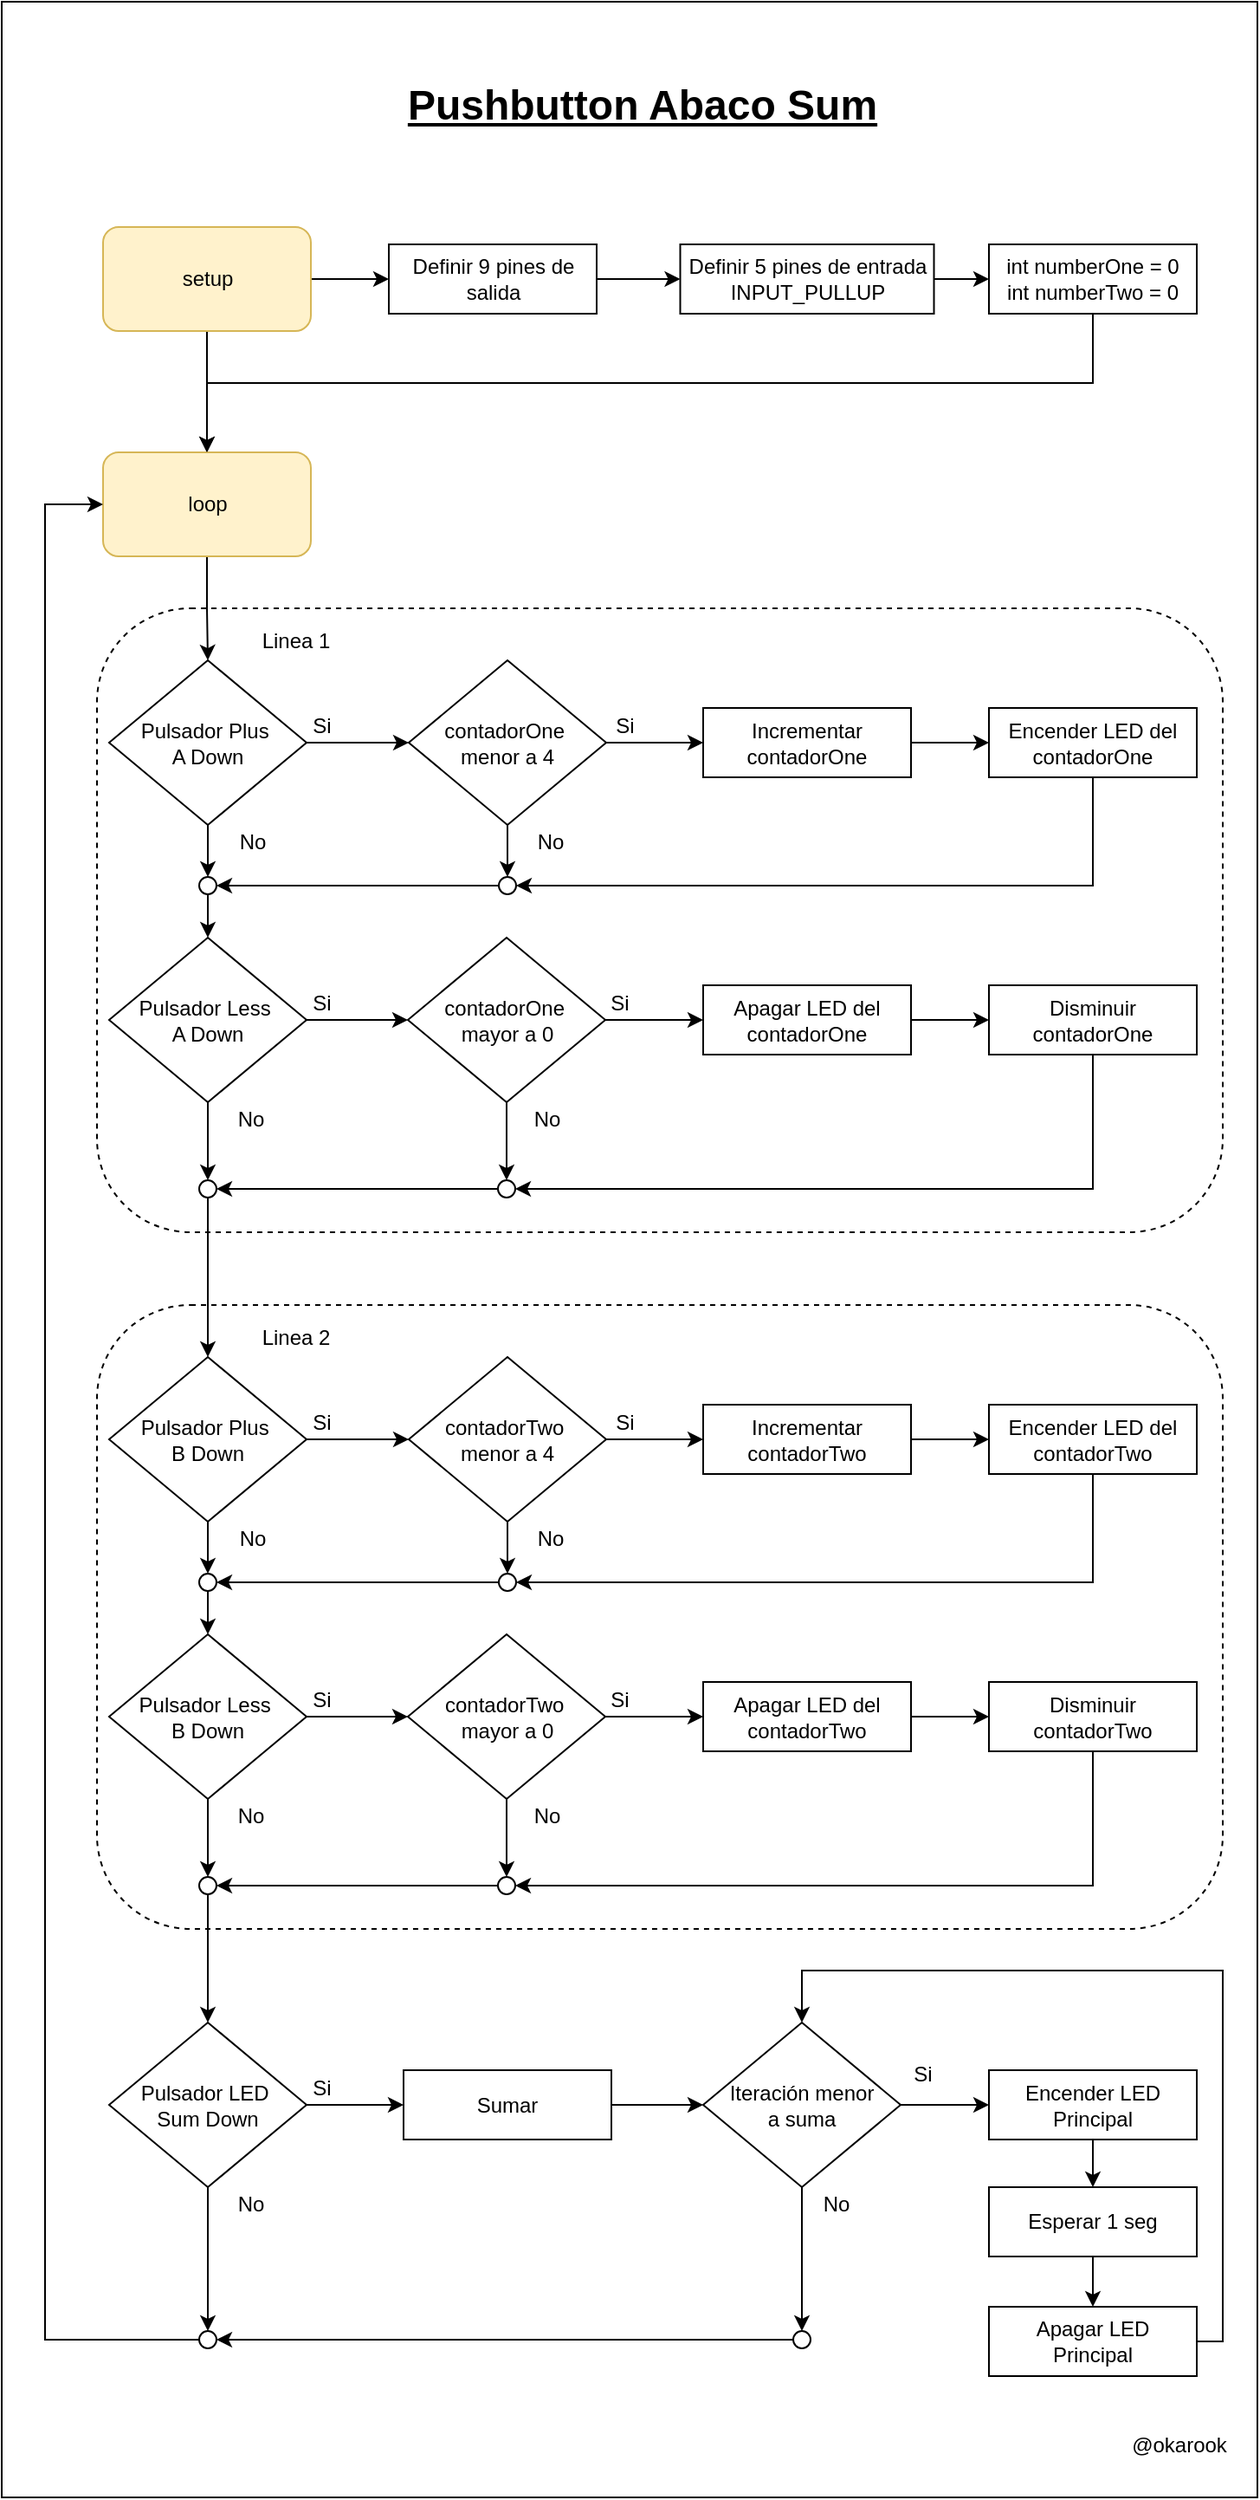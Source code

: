 <mxfile version="13.1.3">
    <diagram id="Qwb1rF_dMpi1wpGuuUVu" name="diagram">
        <mxGraphModel dx="1112" dy="860" grid="1" gridSize="10" guides="1" tooltips="1" connect="1" arrows="1" fold="1" page="1" pageScale="1" pageWidth="850" pageHeight="1100" math="0" shadow="0">
            <root>
                <mxCell id="0"/>
                <mxCell id="1" parent="0"/>
                <mxCell id="3" value="" style="rounded=0;whiteSpace=wrap;html=1;" parent="1" vertex="1">
                    <mxGeometry x="55" y="40" width="725" height="1440" as="geometry"/>
                </mxCell>
                <mxCell id="183" value="" style="rounded=1;whiteSpace=wrap;html=1;dashed=1;" vertex="1" parent="1">
                    <mxGeometry x="110" y="390" width="650" height="360" as="geometry"/>
                </mxCell>
                <mxCell id="G4ZIIX9ekKNboTHv59yJ-3" style="edgeStyle=orthogonalEdgeStyle;rounded=0;orthogonalLoop=1;jettySize=auto;html=1;" parent="1" source="G4ZIIX9ekKNboTHv59yJ-1" target="G4ZIIX9ekKNboTHv59yJ-4" edge="1">
                    <mxGeometry relative="1" as="geometry">
                        <mxPoint x="173.5" y="270" as="targetPoint"/>
                    </mxGeometry>
                </mxCell>
                <mxCell id="G4ZIIX9ekKNboTHv59yJ-8" style="edgeStyle=orthogonalEdgeStyle;rounded=0;orthogonalLoop=1;jettySize=auto;html=1;entryX=0.5;entryY=0;entryDx=0;entryDy=0;" parent="1" source="G4ZIIX9ekKNboTHv59yJ-1" target="G4ZIIX9ekKNboTHv59yJ-2" edge="1">
                    <mxGeometry relative="1" as="geometry"/>
                </mxCell>
                <mxCell id="G4ZIIX9ekKNboTHv59yJ-1" value="&lt;font color=&quot;#030303&quot;&gt;setup&lt;/font&gt;" style="rounded=1;whiteSpace=wrap;html=1;fillColor=#fff2cc;strokeColor=#d6b656;" parent="1" vertex="1">
                    <mxGeometry x="113.5" y="170" width="120" height="60" as="geometry"/>
                </mxCell>
                <mxCell id="G4ZIIX9ekKNboTHv59yJ-9" style="edgeStyle=orthogonalEdgeStyle;rounded=0;orthogonalLoop=1;jettySize=auto;html=1;entryX=0.5;entryY=0;entryDx=0;entryDy=0;" parent="1" source="G4ZIIX9ekKNboTHv59yJ-2" target="49" edge="1">
                    <mxGeometry relative="1" as="geometry">
                        <mxPoint x="173.5" y="430" as="targetPoint"/>
                    </mxGeometry>
                </mxCell>
                <mxCell id="G4ZIIX9ekKNboTHv59yJ-2" value="&lt;span style=&quot;background-color: rgb(255 , 242 , 204)&quot;&gt;&lt;font color=&quot;#030303&quot;&gt;loop&lt;/font&gt;&lt;/span&gt;" style="rounded=1;whiteSpace=wrap;html=1;fillColor=#fff2cc;strokeColor=#d6b656;" parent="1" vertex="1">
                    <mxGeometry x="113.5" y="300" width="120" height="60" as="geometry"/>
                </mxCell>
                <mxCell id="G4ZIIX9ekKNboTHv59yJ-5" style="edgeStyle=orthogonalEdgeStyle;rounded=0;orthogonalLoop=1;jettySize=auto;html=1;entryX=0.5;entryY=0;entryDx=0;entryDy=0;exitX=0.5;exitY=1;exitDx=0;exitDy=0;" parent="1" source="110" target="G4ZIIX9ekKNboTHv59yJ-2" edge="1">
                    <mxGeometry relative="1" as="geometry">
                        <mxPoint x="503.5" y="220" as="sourcePoint"/>
                        <Array as="points">
                            <mxPoint x="685" y="260"/>
                            <mxPoint x="174" y="260"/>
                        </Array>
                    </mxGeometry>
                </mxCell>
                <mxCell id="8" value="" style="edgeStyle=orthogonalEdgeStyle;rounded=0;orthogonalLoop=1;jettySize=auto;html=1;" parent="1" source="G4ZIIX9ekKNboTHv59yJ-4" target="7" edge="1">
                    <mxGeometry relative="1" as="geometry"/>
                </mxCell>
                <mxCell id="G4ZIIX9ekKNboTHv59yJ-4" value="Definir 9 pines de salida" style="rounded=0;whiteSpace=wrap;html=1;" parent="1" vertex="1">
                    <mxGeometry x="278.5" y="180" width="120" height="40" as="geometry"/>
                </mxCell>
                <mxCell id="111" style="edgeStyle=orthogonalEdgeStyle;rounded=0;orthogonalLoop=1;jettySize=auto;html=1;entryX=0;entryY=0.5;entryDx=0;entryDy=0;" parent="1" source="7" target="110" edge="1">
                    <mxGeometry relative="1" as="geometry"/>
                </mxCell>
                <mxCell id="7" value="Definir 5 pines de entrada INPUT_PULLUP" style="rounded=0;whiteSpace=wrap;html=1;" parent="1" vertex="1">
                    <mxGeometry x="446.75" y="180" width="146.5" height="40" as="geometry"/>
                </mxCell>
                <mxCell id="G4ZIIX9ekKNboTHv59yJ-12" value="" style="edgeStyle=orthogonalEdgeStyle;rounded=0;orthogonalLoop=1;jettySize=auto;html=1;" parent="1" edge="1">
                    <mxGeometry relative="1" as="geometry">
                        <mxPoint x="298.5" y="440" as="sourcePoint"/>
                    </mxGeometry>
                </mxCell>
                <mxCell id="20" value="Encender LED del contadorOne" style="whiteSpace=wrap;html=1;rounded=0;" parent="1" vertex="1">
                    <mxGeometry x="625" y="447.5" width="120" height="40" as="geometry"/>
                </mxCell>
                <mxCell id="2" value="&lt;span style=&quot;font-size: 24px&quot;&gt;&lt;b&gt;&lt;u&gt;Pushbutton Abaco Sum&lt;/u&gt;&lt;/b&gt;&lt;/span&gt;" style="text;html=1;strokeColor=none;fillColor=none;align=center;verticalAlign=middle;whiteSpace=wrap;rounded=0;" parent="1" vertex="1">
                    <mxGeometry x="271" y="90" width="307.5" height="20" as="geometry"/>
                </mxCell>
                <mxCell id="6" value="@okarook" style="text;html=1;strokeColor=none;fillColor=none;align=center;verticalAlign=middle;whiteSpace=wrap;rounded=0;" parent="1" vertex="1">
                    <mxGeometry x="710" y="1440" width="50" height="20" as="geometry"/>
                </mxCell>
                <mxCell id="118" style="edgeStyle=orthogonalEdgeStyle;rounded=0;orthogonalLoop=1;jettySize=auto;html=1;" parent="1" source="49" target="114" edge="1">
                    <mxGeometry relative="1" as="geometry"/>
                </mxCell>
                <mxCell id="139" style="edgeStyle=orthogonalEdgeStyle;rounded=0;orthogonalLoop=1;jettySize=auto;html=1;entryX=0.5;entryY=0;entryDx=0;entryDy=0;" parent="1" source="49" target="137" edge="1">
                    <mxGeometry relative="1" as="geometry"/>
                </mxCell>
                <mxCell id="49" value="Pulsador Plus&amp;nbsp; &lt;br&gt;A Down" style="rhombus;whiteSpace=wrap;html=1;" parent="1" vertex="1">
                    <mxGeometry x="117" y="420" width="114" height="95" as="geometry"/>
                </mxCell>
                <mxCell id="51" value="Si" style="text;html=1;strokeColor=none;fillColor=none;align=center;verticalAlign=middle;whiteSpace=wrap;rounded=0;" parent="1" vertex="1">
                    <mxGeometry x="220" y="447.5" width="40" height="20" as="geometry"/>
                </mxCell>
                <mxCell id="52" value="No" style="text;html=1;strokeColor=none;fillColor=none;align=center;verticalAlign=middle;whiteSpace=wrap;rounded=0;" parent="1" vertex="1">
                    <mxGeometry x="180" y="515" width="40" height="20" as="geometry"/>
                </mxCell>
                <mxCell id="167" style="edgeStyle=orthogonalEdgeStyle;rounded=0;orthogonalLoop=1;jettySize=auto;html=1;entryX=0.5;entryY=0;entryDx=0;entryDy=0;" parent="1" source="74" target="164" edge="1">
                    <mxGeometry relative="1" as="geometry"/>
                </mxCell>
                <mxCell id="169" style="edgeStyle=orthogonalEdgeStyle;rounded=0;orthogonalLoop=1;jettySize=auto;html=1;entryX=0;entryY=0.5;entryDx=0;entryDy=0;" parent="1" source="74" target="154" edge="1">
                    <mxGeometry relative="1" as="geometry"/>
                </mxCell>
                <mxCell id="74" value="Pulsador LED&amp;nbsp;&lt;br&gt;Sum Down" style="rhombus;whiteSpace=wrap;html=1;" parent="1" vertex="1">
                    <mxGeometry x="117" y="1206" width="114" height="95" as="geometry"/>
                </mxCell>
                <mxCell id="75" value="Si" style="text;html=1;strokeColor=none;fillColor=none;align=center;verticalAlign=middle;whiteSpace=wrap;rounded=0;" parent="1" vertex="1">
                    <mxGeometry x="220" y="1233.5" width="40" height="20" as="geometry"/>
                </mxCell>
                <mxCell id="76" value="No" style="text;html=1;strokeColor=none;fillColor=none;align=center;verticalAlign=middle;whiteSpace=wrap;rounded=0;" parent="1" vertex="1">
                    <mxGeometry x="178.5" y="1301" width="40" height="20" as="geometry"/>
                </mxCell>
                <mxCell id="97" style="edgeStyle=orthogonalEdgeStyle;rounded=0;orthogonalLoop=1;jettySize=auto;html=1;entryX=0;entryY=0.5;entryDx=0;entryDy=0;" parent="1" edge="1">
                    <mxGeometry relative="1" as="geometry">
                        <mxPoint x="554" y="797.5" as="sourcePoint"/>
                    </mxGeometry>
                </mxCell>
                <mxCell id="103" style="edgeStyle=orthogonalEdgeStyle;rounded=0;orthogonalLoop=1;jettySize=auto;html=1;entryX=0;entryY=0.5;entryDx=0;entryDy=0;" parent="1" edge="1">
                    <mxGeometry relative="1" as="geometry">
                        <mxPoint x="390" y="797.5" as="sourcePoint"/>
                    </mxGeometry>
                </mxCell>
                <mxCell id="142" style="edgeStyle=orthogonalEdgeStyle;rounded=0;orthogonalLoop=1;jettySize=auto;html=1;entryX=1;entryY=0.5;entryDx=0;entryDy=0;exitX=0.5;exitY=1;exitDx=0;exitDy=0;" parent="1" source="20" target="134" edge="1">
                    <mxGeometry relative="1" as="geometry">
                        <mxPoint x="685" y="490" as="sourcePoint"/>
                        <mxPoint x="353" y="550" as="targetPoint"/>
                        <Array as="points">
                            <mxPoint x="685" y="550"/>
                        </Array>
                    </mxGeometry>
                </mxCell>
                <mxCell id="110" value="int numberOne = 0&lt;br&gt;int numberTwo = 0" style="rounded=0;whiteSpace=wrap;html=1;" parent="1" vertex="1">
                    <mxGeometry x="625" y="180" width="120" height="40" as="geometry"/>
                </mxCell>
                <mxCell id="120" style="edgeStyle=orthogonalEdgeStyle;rounded=0;orthogonalLoop=1;jettySize=auto;html=1;entryX=0;entryY=0.5;entryDx=0;entryDy=0;" parent="1" source="179" target="20" edge="1">
                    <mxGeometry relative="1" as="geometry"/>
                </mxCell>
                <mxCell id="141" style="edgeStyle=orthogonalEdgeStyle;rounded=0;orthogonalLoop=1;jettySize=auto;html=1;entryX=0.5;entryY=0;entryDx=0;entryDy=0;" parent="1" source="114" target="134" edge="1">
                    <mxGeometry relative="1" as="geometry"/>
                </mxCell>
                <mxCell id="114" value="contadorOne&amp;nbsp;&lt;br&gt;menor a 4" style="rhombus;whiteSpace=wrap;html=1;" parent="1" vertex="1">
                    <mxGeometry x="290" y="420" width="114" height="95" as="geometry"/>
                </mxCell>
                <mxCell id="115" value="Si" style="text;html=1;strokeColor=none;fillColor=none;align=center;verticalAlign=middle;whiteSpace=wrap;rounded=0;" parent="1" vertex="1">
                    <mxGeometry x="395" y="447.5" width="40" height="20" as="geometry"/>
                </mxCell>
                <mxCell id="116" value="No" style="text;html=1;strokeColor=none;fillColor=none;align=center;verticalAlign=middle;whiteSpace=wrap;rounded=0;" parent="1" vertex="1">
                    <mxGeometry x="351.5" y="515" width="40" height="20" as="geometry"/>
                </mxCell>
                <mxCell id="146" style="edgeStyle=orthogonalEdgeStyle;rounded=0;orthogonalLoop=1;jettySize=auto;html=1;entryX=0;entryY=0.5;entryDx=0;entryDy=0;" parent="1" source="123" target="127" edge="1">
                    <mxGeometry relative="1" as="geometry"/>
                </mxCell>
                <mxCell id="123" value="Apagar LED del contadorOne" style="whiteSpace=wrap;html=1;rounded=0;" parent="1" vertex="1">
                    <mxGeometry x="460" y="607.5" width="120" height="40" as="geometry"/>
                </mxCell>
                <mxCell id="144" style="edgeStyle=orthogonalEdgeStyle;rounded=0;orthogonalLoop=1;jettySize=auto;html=1;entryX=0;entryY=0.5;entryDx=0;entryDy=0;" parent="1" source="124" target="128" edge="1">
                    <mxGeometry relative="1" as="geometry"/>
                </mxCell>
                <mxCell id="151" style="edgeStyle=orthogonalEdgeStyle;rounded=0;orthogonalLoop=1;jettySize=auto;html=1;entryX=0.5;entryY=0;entryDx=0;entryDy=0;" parent="1" source="124" target="148" edge="1">
                    <mxGeometry relative="1" as="geometry"/>
                </mxCell>
                <mxCell id="124" value="Pulsador Less&amp;nbsp;&lt;br&gt;A Down" style="rhombus;whiteSpace=wrap;html=1;" parent="1" vertex="1">
                    <mxGeometry x="117" y="580" width="114" height="95" as="geometry"/>
                </mxCell>
                <mxCell id="125" value="Si" style="text;html=1;strokeColor=none;fillColor=none;align=center;verticalAlign=middle;whiteSpace=wrap;rounded=0;" parent="1" vertex="1">
                    <mxGeometry x="220" y="607.5" width="40" height="20" as="geometry"/>
                </mxCell>
                <mxCell id="126" value="No" style="text;html=1;strokeColor=none;fillColor=none;align=center;verticalAlign=middle;whiteSpace=wrap;rounded=0;" parent="1" vertex="1">
                    <mxGeometry x="178.5" y="675" width="40" height="20" as="geometry"/>
                </mxCell>
                <mxCell id="149" style="edgeStyle=orthogonalEdgeStyle;rounded=0;orthogonalLoop=1;jettySize=auto;html=1;entryX=1;entryY=0.5;entryDx=0;entryDy=0;" parent="1" source="127" target="147" edge="1">
                    <mxGeometry relative="1" as="geometry">
                        <Array as="points">
                            <mxPoint x="685" y="725"/>
                        </Array>
                    </mxGeometry>
                </mxCell>
                <mxCell id="127" value="Disminuir contadorOne" style="whiteSpace=wrap;html=1;rounded=0;" parent="1" vertex="1">
                    <mxGeometry x="625" y="607.5" width="120" height="40" as="geometry"/>
                </mxCell>
                <mxCell id="145" style="edgeStyle=orthogonalEdgeStyle;rounded=0;orthogonalLoop=1;jettySize=auto;html=1;entryX=0;entryY=0.5;entryDx=0;entryDy=0;" parent="1" source="128" target="123" edge="1">
                    <mxGeometry relative="1" as="geometry"/>
                </mxCell>
                <mxCell id="150" style="edgeStyle=orthogonalEdgeStyle;rounded=0;orthogonalLoop=1;jettySize=auto;html=1;entryX=0.5;entryY=0;entryDx=0;entryDy=0;" parent="1" source="128" target="147" edge="1">
                    <mxGeometry relative="1" as="geometry"/>
                </mxCell>
                <mxCell id="128" value="contadorOne&amp;nbsp;&lt;br&gt;mayor a 0" style="rhombus;whiteSpace=wrap;html=1;" parent="1" vertex="1">
                    <mxGeometry x="289.5" y="580" width="114" height="95" as="geometry"/>
                </mxCell>
                <mxCell id="129" value="Si" style="text;html=1;strokeColor=none;fillColor=none;align=center;verticalAlign=middle;whiteSpace=wrap;rounded=0;" parent="1" vertex="1">
                    <mxGeometry x="391.5" y="607.5" width="40" height="20" as="geometry"/>
                </mxCell>
                <mxCell id="130" value="No" style="text;html=1;strokeColor=none;fillColor=none;align=center;verticalAlign=middle;whiteSpace=wrap;rounded=0;" parent="1" vertex="1">
                    <mxGeometry x="350" y="675" width="40" height="20" as="geometry"/>
                </mxCell>
                <mxCell id="143" style="edgeStyle=orthogonalEdgeStyle;rounded=0;orthogonalLoop=1;jettySize=auto;html=1;entryX=1;entryY=0.5;entryDx=0;entryDy=0;" parent="1" source="134" target="137" edge="1">
                    <mxGeometry relative="1" as="geometry"/>
                </mxCell>
                <mxCell id="134" value="" style="ellipse;whiteSpace=wrap;html=1;aspect=fixed;" parent="1" vertex="1">
                    <mxGeometry x="342" y="545" width="10" height="10" as="geometry"/>
                </mxCell>
                <mxCell id="140" style="edgeStyle=orthogonalEdgeStyle;rounded=0;orthogonalLoop=1;jettySize=auto;html=1;entryX=0.5;entryY=0;entryDx=0;entryDy=0;" parent="1" source="137" target="124" edge="1">
                    <mxGeometry relative="1" as="geometry"/>
                </mxCell>
                <mxCell id="137" value="" style="ellipse;whiteSpace=wrap;html=1;aspect=fixed;" parent="1" vertex="1">
                    <mxGeometry x="169" y="545" width="10" height="10" as="geometry"/>
                </mxCell>
                <mxCell id="152" style="edgeStyle=orthogonalEdgeStyle;rounded=0;orthogonalLoop=1;jettySize=auto;html=1;entryX=1;entryY=0.5;entryDx=0;entryDy=0;" parent="1" source="147" target="148" edge="1">
                    <mxGeometry relative="1" as="geometry"/>
                </mxCell>
                <mxCell id="147" value="" style="ellipse;whiteSpace=wrap;html=1;aspect=fixed;" parent="1" vertex="1">
                    <mxGeometry x="341.5" y="720" width="10" height="10" as="geometry"/>
                </mxCell>
                <mxCell id="148" value="" style="ellipse;whiteSpace=wrap;html=1;aspect=fixed;" parent="1" vertex="1">
                    <mxGeometry x="169" y="720" width="10" height="10" as="geometry"/>
                </mxCell>
                <mxCell id="170" style="edgeStyle=orthogonalEdgeStyle;rounded=0;orthogonalLoop=1;jettySize=auto;html=1;entryX=0;entryY=0.5;entryDx=0;entryDy=0;" parent="1" source="154" target="156" edge="1">
                    <mxGeometry relative="1" as="geometry"/>
                </mxCell>
                <mxCell id="154" value="Sumar" style="whiteSpace=wrap;html=1;rounded=0;" parent="1" vertex="1">
                    <mxGeometry x="287" y="1233.5" width="120" height="40" as="geometry"/>
                </mxCell>
                <mxCell id="162" style="edgeStyle=orthogonalEdgeStyle;rounded=0;orthogonalLoop=1;jettySize=auto;html=1;entryX=0.5;entryY=0;entryDx=0;entryDy=0;exitX=1;exitY=0.5;exitDx=0;exitDy=0;" parent="1" source="302" target="156" edge="1">
                    <mxGeometry relative="1" as="geometry">
                        <mxPoint x="685" y="1336" as="targetPoint"/>
                        <Array as="points">
                            <mxPoint x="760" y="1390"/>
                            <mxPoint x="760" y="1176"/>
                            <mxPoint x="517" y="1176"/>
                        </Array>
                    </mxGeometry>
                </mxCell>
                <mxCell id="301" style="edgeStyle=orthogonalEdgeStyle;rounded=0;orthogonalLoop=1;jettySize=auto;html=1;entryX=0.5;entryY=0;entryDx=0;entryDy=0;" edge="1" parent="1" source="155" target="300">
                    <mxGeometry relative="1" as="geometry"/>
                </mxCell>
                <mxCell id="155" value="Encender LED Principal" style="whiteSpace=wrap;html=1;rounded=0;" parent="1" vertex="1">
                    <mxGeometry x="625" y="1233.5" width="120" height="40" as="geometry"/>
                </mxCell>
                <mxCell id="171" style="edgeStyle=orthogonalEdgeStyle;rounded=0;orthogonalLoop=1;jettySize=auto;html=1;entryX=0;entryY=0.5;entryDx=0;entryDy=0;" parent="1" source="156" target="155" edge="1">
                    <mxGeometry relative="1" as="geometry"/>
                </mxCell>
                <mxCell id="176" style="edgeStyle=orthogonalEdgeStyle;rounded=0;orthogonalLoop=1;jettySize=auto;html=1;entryX=0.5;entryY=0;entryDx=0;entryDy=0;" parent="1" source="156" target="163" edge="1">
                    <mxGeometry relative="1" as="geometry"/>
                </mxCell>
                <mxCell id="156" value="Iteración menor &lt;br&gt;a suma" style="rhombus;whiteSpace=wrap;html=1;" parent="1" vertex="1">
                    <mxGeometry x="460" y="1206" width="114" height="95" as="geometry"/>
                </mxCell>
                <mxCell id="157" value="No" style="text;html=1;strokeColor=none;fillColor=none;align=center;verticalAlign=middle;whiteSpace=wrap;rounded=0;" parent="1" vertex="1">
                    <mxGeometry x="517" y="1301" width="40" height="20" as="geometry"/>
                </mxCell>
                <mxCell id="158" value="Si" style="text;html=1;strokeColor=none;fillColor=none;align=center;verticalAlign=middle;whiteSpace=wrap;rounded=0;" parent="1" vertex="1">
                    <mxGeometry x="567" y="1226" width="40" height="20" as="geometry"/>
                </mxCell>
                <mxCell id="177" style="edgeStyle=orthogonalEdgeStyle;rounded=0;orthogonalLoop=1;jettySize=auto;html=1;entryX=1;entryY=0.5;entryDx=0;entryDy=0;" parent="1" source="163" target="164" edge="1">
                    <mxGeometry relative="1" as="geometry"/>
                </mxCell>
                <mxCell id="163" value="" style="ellipse;whiteSpace=wrap;html=1;aspect=fixed;" parent="1" vertex="1">
                    <mxGeometry x="512" y="1384" width="10" height="10" as="geometry"/>
                </mxCell>
                <mxCell id="304" style="edgeStyle=orthogonalEdgeStyle;rounded=0;orthogonalLoop=1;jettySize=auto;html=1;entryX=0;entryY=0.5;entryDx=0;entryDy=0;" edge="1" parent="1" source="164" target="G4ZIIX9ekKNboTHv59yJ-2">
                    <mxGeometry relative="1" as="geometry">
                        <Array as="points">
                            <mxPoint x="80" y="1389"/>
                            <mxPoint x="80" y="330"/>
                        </Array>
                    </mxGeometry>
                </mxCell>
                <mxCell id="164" value="" style="ellipse;whiteSpace=wrap;html=1;aspect=fixed;" parent="1" vertex="1">
                    <mxGeometry x="169" y="1384" width="10" height="10" as="geometry"/>
                </mxCell>
                <mxCell id="179" value="Incrementar contadorOne" style="whiteSpace=wrap;html=1;rounded=0;" parent="1" vertex="1">
                    <mxGeometry x="460" y="447.5" width="120" height="40" as="geometry"/>
                </mxCell>
                <mxCell id="182" style="edgeStyle=orthogonalEdgeStyle;rounded=0;orthogonalLoop=1;jettySize=auto;html=1;entryX=0;entryY=0.5;entryDx=0;entryDy=0;" parent="1" source="114" target="179" edge="1">
                    <mxGeometry relative="1" as="geometry">
                        <mxPoint x="404" y="467.5" as="sourcePoint"/>
                        <mxPoint x="625" y="467.5" as="targetPoint"/>
                    </mxGeometry>
                </mxCell>
                <mxCell id="184" value="Linea 1" style="text;html=1;strokeColor=none;fillColor=none;align=center;verticalAlign=middle;whiteSpace=wrap;rounded=0;dashed=1;" vertex="1" parent="1">
                    <mxGeometry x="200" y="399" width="50" height="20" as="geometry"/>
                </mxCell>
                <mxCell id="260" value="" style="rounded=1;whiteSpace=wrap;html=1;dashed=1;" vertex="1" parent="1">
                    <mxGeometry x="110" y="792" width="650" height="360" as="geometry"/>
                </mxCell>
                <mxCell id="261" value="Encender LED del contadorTwo" style="whiteSpace=wrap;html=1;rounded=0;" vertex="1" parent="1">
                    <mxGeometry x="625" y="849.5" width="120" height="40" as="geometry"/>
                </mxCell>
                <mxCell id="262" style="edgeStyle=orthogonalEdgeStyle;rounded=0;orthogonalLoop=1;jettySize=auto;html=1;" edge="1" parent="1" source="264" target="270">
                    <mxGeometry relative="1" as="geometry"/>
                </mxCell>
                <mxCell id="263" style="edgeStyle=orthogonalEdgeStyle;rounded=0;orthogonalLoop=1;jettySize=auto;html=1;entryX=0.5;entryY=0;entryDx=0;entryDy=0;" edge="1" parent="1" source="264" target="290">
                    <mxGeometry relative="1" as="geometry"/>
                </mxCell>
                <mxCell id="264" value="Pulsador Plus&amp;nbsp; &lt;br&gt;B Down" style="rhombus;whiteSpace=wrap;html=1;" vertex="1" parent="1">
                    <mxGeometry x="117" y="822" width="114" height="95" as="geometry"/>
                </mxCell>
                <mxCell id="265" value="Si" style="text;html=1;strokeColor=none;fillColor=none;align=center;verticalAlign=middle;whiteSpace=wrap;rounded=0;" vertex="1" parent="1">
                    <mxGeometry x="220" y="849.5" width="40" height="20" as="geometry"/>
                </mxCell>
                <mxCell id="266" value="No" style="text;html=1;strokeColor=none;fillColor=none;align=center;verticalAlign=middle;whiteSpace=wrap;rounded=0;" vertex="1" parent="1">
                    <mxGeometry x="180" y="917" width="40" height="20" as="geometry"/>
                </mxCell>
                <mxCell id="267" style="edgeStyle=orthogonalEdgeStyle;rounded=0;orthogonalLoop=1;jettySize=auto;html=1;entryX=1;entryY=0.5;entryDx=0;entryDy=0;exitX=0.5;exitY=1;exitDx=0;exitDy=0;" edge="1" parent="1" source="261" target="288">
                    <mxGeometry relative="1" as="geometry">
                        <mxPoint x="685" y="892" as="sourcePoint"/>
                        <mxPoint x="353" y="952" as="targetPoint"/>
                        <Array as="points">
                            <mxPoint x="685" y="952"/>
                        </Array>
                    </mxGeometry>
                </mxCell>
                <mxCell id="268" style="edgeStyle=orthogonalEdgeStyle;rounded=0;orthogonalLoop=1;jettySize=auto;html=1;entryX=0;entryY=0.5;entryDx=0;entryDy=0;" edge="1" parent="1" source="294" target="261">
                    <mxGeometry relative="1" as="geometry"/>
                </mxCell>
                <mxCell id="269" style="edgeStyle=orthogonalEdgeStyle;rounded=0;orthogonalLoop=1;jettySize=auto;html=1;entryX=0.5;entryY=0;entryDx=0;entryDy=0;" edge="1" parent="1" source="270" target="288">
                    <mxGeometry relative="1" as="geometry"/>
                </mxCell>
                <mxCell id="270" value="contadorTwo&amp;nbsp;&lt;br&gt;menor a 4" style="rhombus;whiteSpace=wrap;html=1;" vertex="1" parent="1">
                    <mxGeometry x="290" y="822" width="114" height="95" as="geometry"/>
                </mxCell>
                <mxCell id="271" value="Si" style="text;html=1;strokeColor=none;fillColor=none;align=center;verticalAlign=middle;whiteSpace=wrap;rounded=0;" vertex="1" parent="1">
                    <mxGeometry x="395" y="849.5" width="40" height="20" as="geometry"/>
                </mxCell>
                <mxCell id="272" value="No" style="text;html=1;strokeColor=none;fillColor=none;align=center;verticalAlign=middle;whiteSpace=wrap;rounded=0;" vertex="1" parent="1">
                    <mxGeometry x="351.5" y="917" width="40" height="20" as="geometry"/>
                </mxCell>
                <mxCell id="273" style="edgeStyle=orthogonalEdgeStyle;rounded=0;orthogonalLoop=1;jettySize=auto;html=1;entryX=0;entryY=0.5;entryDx=0;entryDy=0;" edge="1" parent="1" source="274" target="281">
                    <mxGeometry relative="1" as="geometry"/>
                </mxCell>
                <mxCell id="274" value="Apagar LED del contadorTwo" style="whiteSpace=wrap;html=1;rounded=0;" vertex="1" parent="1">
                    <mxGeometry x="460" y="1009.5" width="120" height="40" as="geometry"/>
                </mxCell>
                <mxCell id="275" style="edgeStyle=orthogonalEdgeStyle;rounded=0;orthogonalLoop=1;jettySize=auto;html=1;entryX=0;entryY=0.5;entryDx=0;entryDy=0;" edge="1" parent="1" source="277" target="284">
                    <mxGeometry relative="1" as="geometry"/>
                </mxCell>
                <mxCell id="276" style="edgeStyle=orthogonalEdgeStyle;rounded=0;orthogonalLoop=1;jettySize=auto;html=1;entryX=0.5;entryY=0;entryDx=0;entryDy=0;" edge="1" parent="1" source="277" target="293">
                    <mxGeometry relative="1" as="geometry"/>
                </mxCell>
                <mxCell id="277" value="Pulsador Less&amp;nbsp;&lt;br&gt;B Down" style="rhombus;whiteSpace=wrap;html=1;" vertex="1" parent="1">
                    <mxGeometry x="117" y="982" width="114" height="95" as="geometry"/>
                </mxCell>
                <mxCell id="278" value="Si" style="text;html=1;strokeColor=none;fillColor=none;align=center;verticalAlign=middle;whiteSpace=wrap;rounded=0;" vertex="1" parent="1">
                    <mxGeometry x="220" y="1009.5" width="40" height="20" as="geometry"/>
                </mxCell>
                <mxCell id="279" value="No" style="text;html=1;strokeColor=none;fillColor=none;align=center;verticalAlign=middle;whiteSpace=wrap;rounded=0;" vertex="1" parent="1">
                    <mxGeometry x="178.5" y="1077" width="40" height="20" as="geometry"/>
                </mxCell>
                <mxCell id="280" style="edgeStyle=orthogonalEdgeStyle;rounded=0;orthogonalLoop=1;jettySize=auto;html=1;entryX=1;entryY=0.5;entryDx=0;entryDy=0;" edge="1" parent="1" source="281" target="292">
                    <mxGeometry relative="1" as="geometry">
                        <Array as="points">
                            <mxPoint x="685" y="1127"/>
                        </Array>
                    </mxGeometry>
                </mxCell>
                <mxCell id="281" value="Disminuir contadorTwo" style="whiteSpace=wrap;html=1;rounded=0;" vertex="1" parent="1">
                    <mxGeometry x="625" y="1009.5" width="120" height="40" as="geometry"/>
                </mxCell>
                <mxCell id="282" style="edgeStyle=orthogonalEdgeStyle;rounded=0;orthogonalLoop=1;jettySize=auto;html=1;entryX=0;entryY=0.5;entryDx=0;entryDy=0;" edge="1" parent="1" source="284" target="274">
                    <mxGeometry relative="1" as="geometry"/>
                </mxCell>
                <mxCell id="283" style="edgeStyle=orthogonalEdgeStyle;rounded=0;orthogonalLoop=1;jettySize=auto;html=1;entryX=0.5;entryY=0;entryDx=0;entryDy=0;" edge="1" parent="1" source="284" target="292">
                    <mxGeometry relative="1" as="geometry"/>
                </mxCell>
                <mxCell id="284" value="contadorTwo&amp;nbsp;&lt;br&gt;mayor a 0" style="rhombus;whiteSpace=wrap;html=1;" vertex="1" parent="1">
                    <mxGeometry x="289.5" y="982" width="114" height="95" as="geometry"/>
                </mxCell>
                <mxCell id="285" value="Si" style="text;html=1;strokeColor=none;fillColor=none;align=center;verticalAlign=middle;whiteSpace=wrap;rounded=0;" vertex="1" parent="1">
                    <mxGeometry x="391.5" y="1009.5" width="40" height="20" as="geometry"/>
                </mxCell>
                <mxCell id="286" value="No" style="text;html=1;strokeColor=none;fillColor=none;align=center;verticalAlign=middle;whiteSpace=wrap;rounded=0;" vertex="1" parent="1">
                    <mxGeometry x="350" y="1077" width="40" height="20" as="geometry"/>
                </mxCell>
                <mxCell id="287" style="edgeStyle=orthogonalEdgeStyle;rounded=0;orthogonalLoop=1;jettySize=auto;html=1;entryX=1;entryY=0.5;entryDx=0;entryDy=0;" edge="1" parent="1" source="288" target="290">
                    <mxGeometry relative="1" as="geometry"/>
                </mxCell>
                <mxCell id="288" value="" style="ellipse;whiteSpace=wrap;html=1;aspect=fixed;" vertex="1" parent="1">
                    <mxGeometry x="342" y="947" width="10" height="10" as="geometry"/>
                </mxCell>
                <mxCell id="289" style="edgeStyle=orthogonalEdgeStyle;rounded=0;orthogonalLoop=1;jettySize=auto;html=1;entryX=0.5;entryY=0;entryDx=0;entryDy=0;" edge="1" parent="1" source="290" target="277">
                    <mxGeometry relative="1" as="geometry"/>
                </mxCell>
                <mxCell id="290" value="" style="ellipse;whiteSpace=wrap;html=1;aspect=fixed;" vertex="1" parent="1">
                    <mxGeometry x="169" y="947" width="10" height="10" as="geometry"/>
                </mxCell>
                <mxCell id="291" style="edgeStyle=orthogonalEdgeStyle;rounded=0;orthogonalLoop=1;jettySize=auto;html=1;entryX=1;entryY=0.5;entryDx=0;entryDy=0;" edge="1" parent="1" source="292" target="293">
                    <mxGeometry relative="1" as="geometry"/>
                </mxCell>
                <mxCell id="292" value="" style="ellipse;whiteSpace=wrap;html=1;aspect=fixed;" vertex="1" parent="1">
                    <mxGeometry x="341.5" y="1122" width="10" height="10" as="geometry"/>
                </mxCell>
                <mxCell id="299" style="edgeStyle=orthogonalEdgeStyle;rounded=0;orthogonalLoop=1;jettySize=auto;html=1;entryX=0.5;entryY=0;entryDx=0;entryDy=0;" edge="1" parent="1" source="293" target="74">
                    <mxGeometry relative="1" as="geometry"/>
                </mxCell>
                <mxCell id="293" value="" style="ellipse;whiteSpace=wrap;html=1;aspect=fixed;" vertex="1" parent="1">
                    <mxGeometry x="169" y="1122" width="10" height="10" as="geometry"/>
                </mxCell>
                <mxCell id="294" value="Incrementar contadorTwo" style="whiteSpace=wrap;html=1;rounded=0;" vertex="1" parent="1">
                    <mxGeometry x="460" y="849.5" width="120" height="40" as="geometry"/>
                </mxCell>
                <mxCell id="295" style="edgeStyle=orthogonalEdgeStyle;rounded=0;orthogonalLoop=1;jettySize=auto;html=1;entryX=0;entryY=0.5;entryDx=0;entryDy=0;" edge="1" parent="1" source="270" target="294">
                    <mxGeometry relative="1" as="geometry">
                        <mxPoint x="404" y="869.5" as="sourcePoint"/>
                        <mxPoint x="625" y="869.5" as="targetPoint"/>
                    </mxGeometry>
                </mxCell>
                <mxCell id="296" value="Linea 2" style="text;html=1;strokeColor=none;fillColor=none;align=center;verticalAlign=middle;whiteSpace=wrap;rounded=0;dashed=1;" vertex="1" parent="1">
                    <mxGeometry x="200" y="801" width="50" height="20" as="geometry"/>
                </mxCell>
                <mxCell id="298" style="edgeStyle=orthogonalEdgeStyle;rounded=0;orthogonalLoop=1;jettySize=auto;html=1;entryX=0.5;entryY=0;entryDx=0;entryDy=0;" edge="1" parent="1" source="148" target="264">
                    <mxGeometry relative="1" as="geometry"/>
                </mxCell>
                <mxCell id="303" style="edgeStyle=orthogonalEdgeStyle;rounded=0;orthogonalLoop=1;jettySize=auto;html=1;" edge="1" parent="1" source="300" target="302">
                    <mxGeometry relative="1" as="geometry"/>
                </mxCell>
                <mxCell id="300" value="Esperar 1 seg" style="whiteSpace=wrap;html=1;rounded=0;" vertex="1" parent="1">
                    <mxGeometry x="625" y="1301" width="120" height="40" as="geometry"/>
                </mxCell>
                <mxCell id="302" value="Apagar LED &lt;br&gt;Principal" style="whiteSpace=wrap;html=1;rounded=0;" vertex="1" parent="1">
                    <mxGeometry x="625" y="1370" width="120" height="40" as="geometry"/>
                </mxCell>
            </root>
        </mxGraphModel>
    </diagram>
</mxfile>
